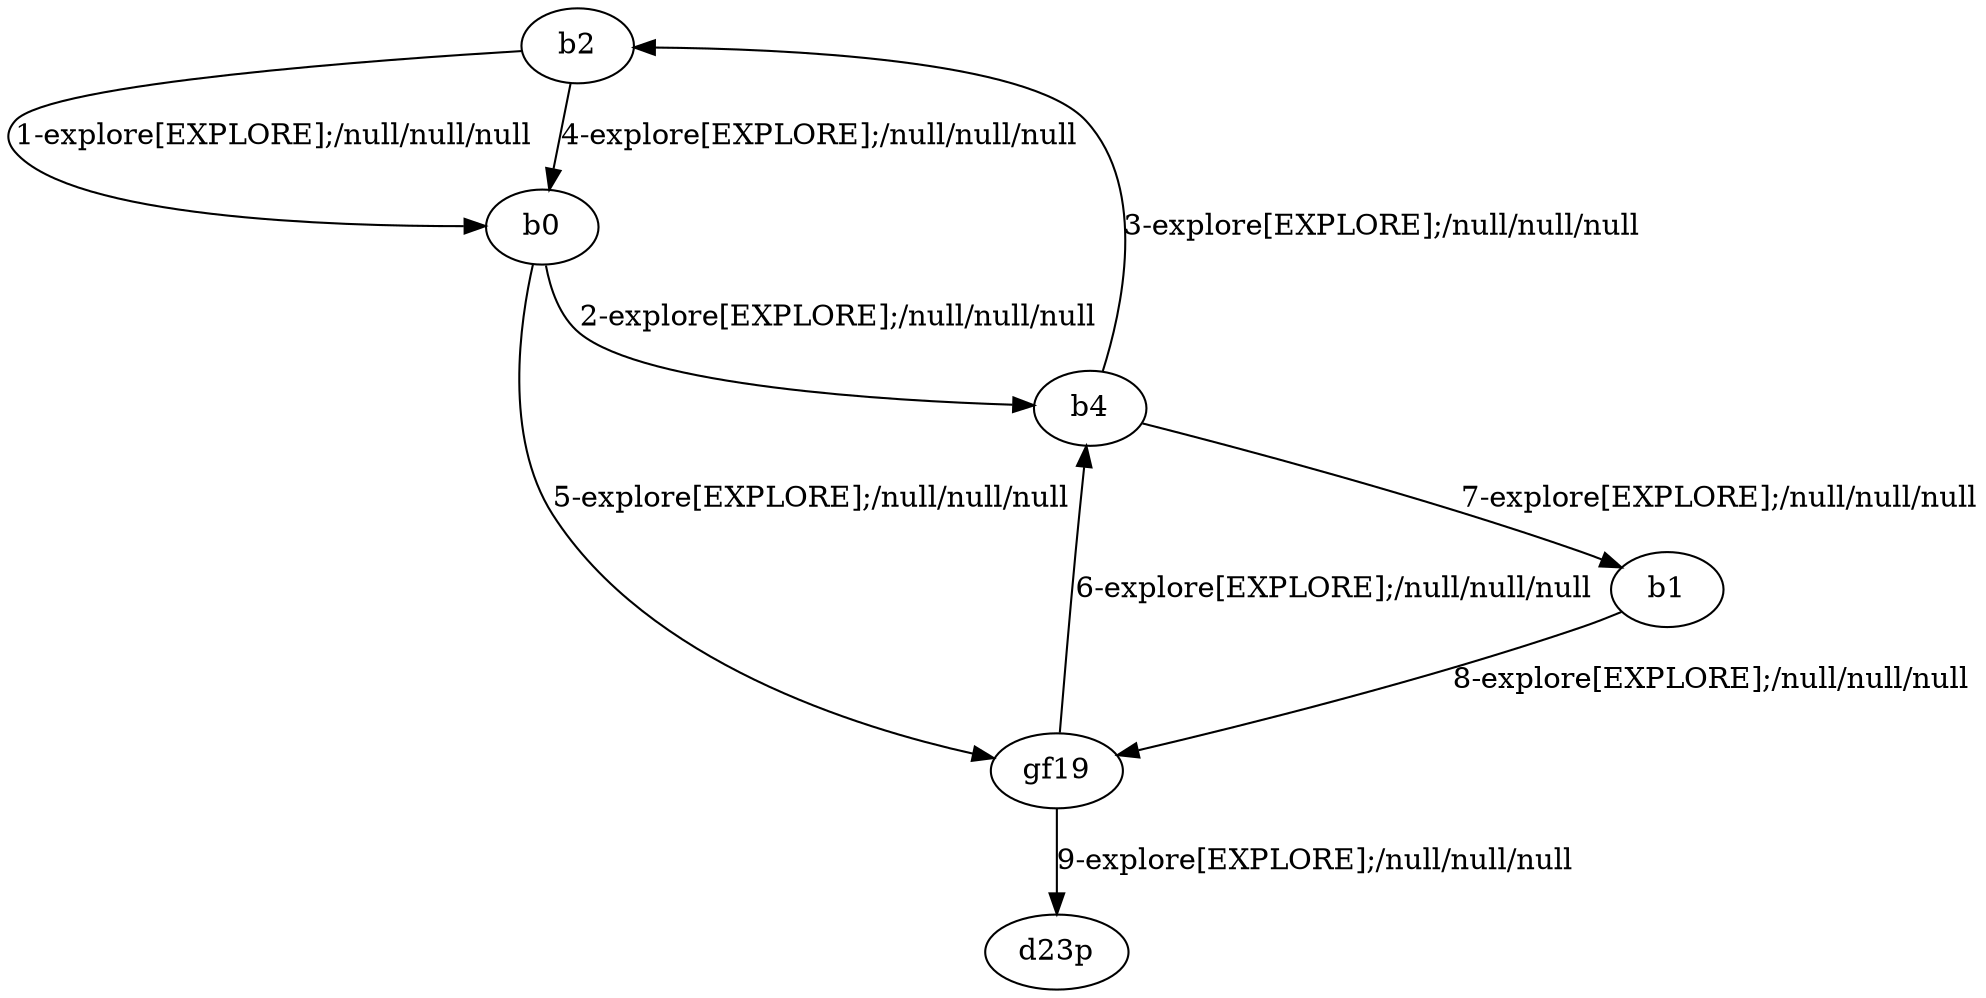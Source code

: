 # Total number of goals covered by this test: 2
# b0 --> gf19
# b1 --> gf19

digraph g {
"b2" -> "b0" [label = "1-explore[EXPLORE];/null/null/null"];
"b0" -> "b4" [label = "2-explore[EXPLORE];/null/null/null"];
"b4" -> "b2" [label = "3-explore[EXPLORE];/null/null/null"];
"b2" -> "b0" [label = "4-explore[EXPLORE];/null/null/null"];
"b0" -> "gf19" [label = "5-explore[EXPLORE];/null/null/null"];
"gf19" -> "b4" [label = "6-explore[EXPLORE];/null/null/null"];
"b4" -> "b1" [label = "7-explore[EXPLORE];/null/null/null"];
"b1" -> "gf19" [label = "8-explore[EXPLORE];/null/null/null"];
"gf19" -> "d23p" [label = "9-explore[EXPLORE];/null/null/null"];
}